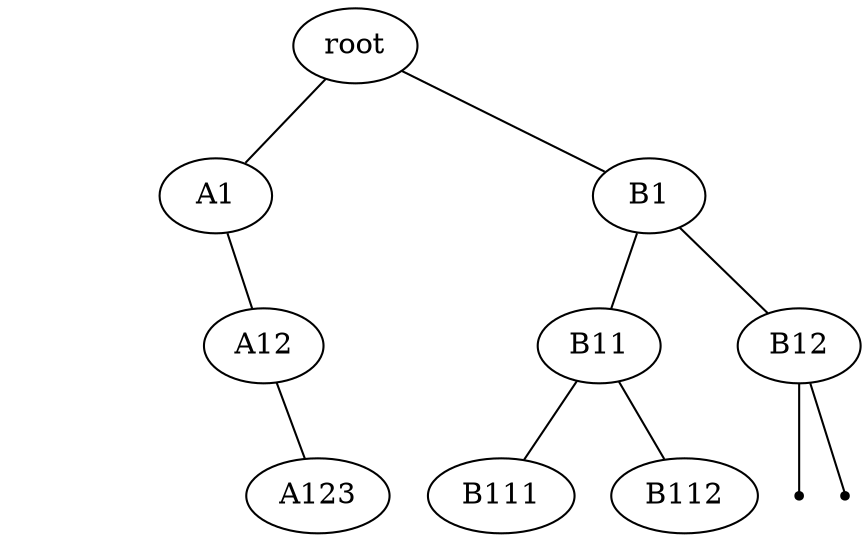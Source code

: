 graph binary {
root -- A1
root -- B1
A11 [style=invis]
A1 -- A11 [style=invis];
A1Center [style=invis, width=0, label=""];
A1 -- A1Center [style=invis];
A1 -- A12 ;
A121 [style=invis, width=0, label=""];
A122 [style=invis, width=0, label=""];
A12 -- A121[style=invis];
A12 -- A122[style=invis];
A12-- A123;
{rank=same A11 -- A1Center -- A12 [style=invis] }


B1 -- B11 ;
B11 -- B111;
B11 -- B112;
B1Center [style=invis, width=0, label=""];
B1 -- B1Center [style=invis];
B1 -- B12 ;
B13[shape=point];
B14[shape=point];
B12 -- B13;
B12 -- B14;
{rank=same B11 -- B1Center -- B12 [style=invis] }
}